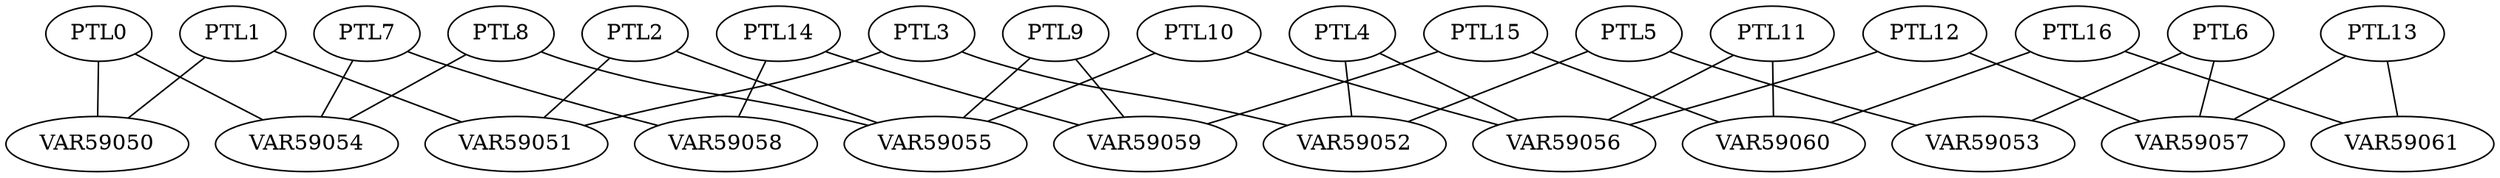graph model {
PTL0 -- VAR59050;

PTL0 -- VAR59054;

PTL1 -- VAR59050;

PTL1 -- VAR59051;

PTL2 -- VAR59051;

PTL2 -- VAR59055;

PTL3 -- VAR59051;

PTL3 -- VAR59052;

PTL4 -- VAR59052;

PTL4 -- VAR59056;

PTL5 -- VAR59052;

PTL5 -- VAR59053;

PTL6 -- VAR59053;

PTL6 -- VAR59057;

PTL7 -- VAR59054;

PTL7 -- VAR59058;

PTL8 -- VAR59054;

PTL8 -- VAR59055;

PTL9 -- VAR59055;

PTL9 -- VAR59059;

PTL10 -- VAR59055;

PTL10 -- VAR59056;

PTL11 -- VAR59056;

PTL11 -- VAR59060;

PTL12 -- VAR59056;

PTL12 -- VAR59057;

PTL13 -- VAR59057;

PTL13 -- VAR59061;

PTL14 -- VAR59058;

PTL14 -- VAR59059;

PTL15 -- VAR59059;

PTL15 -- VAR59060;

PTL16 -- VAR59060;

PTL16 -- VAR59061;

}
